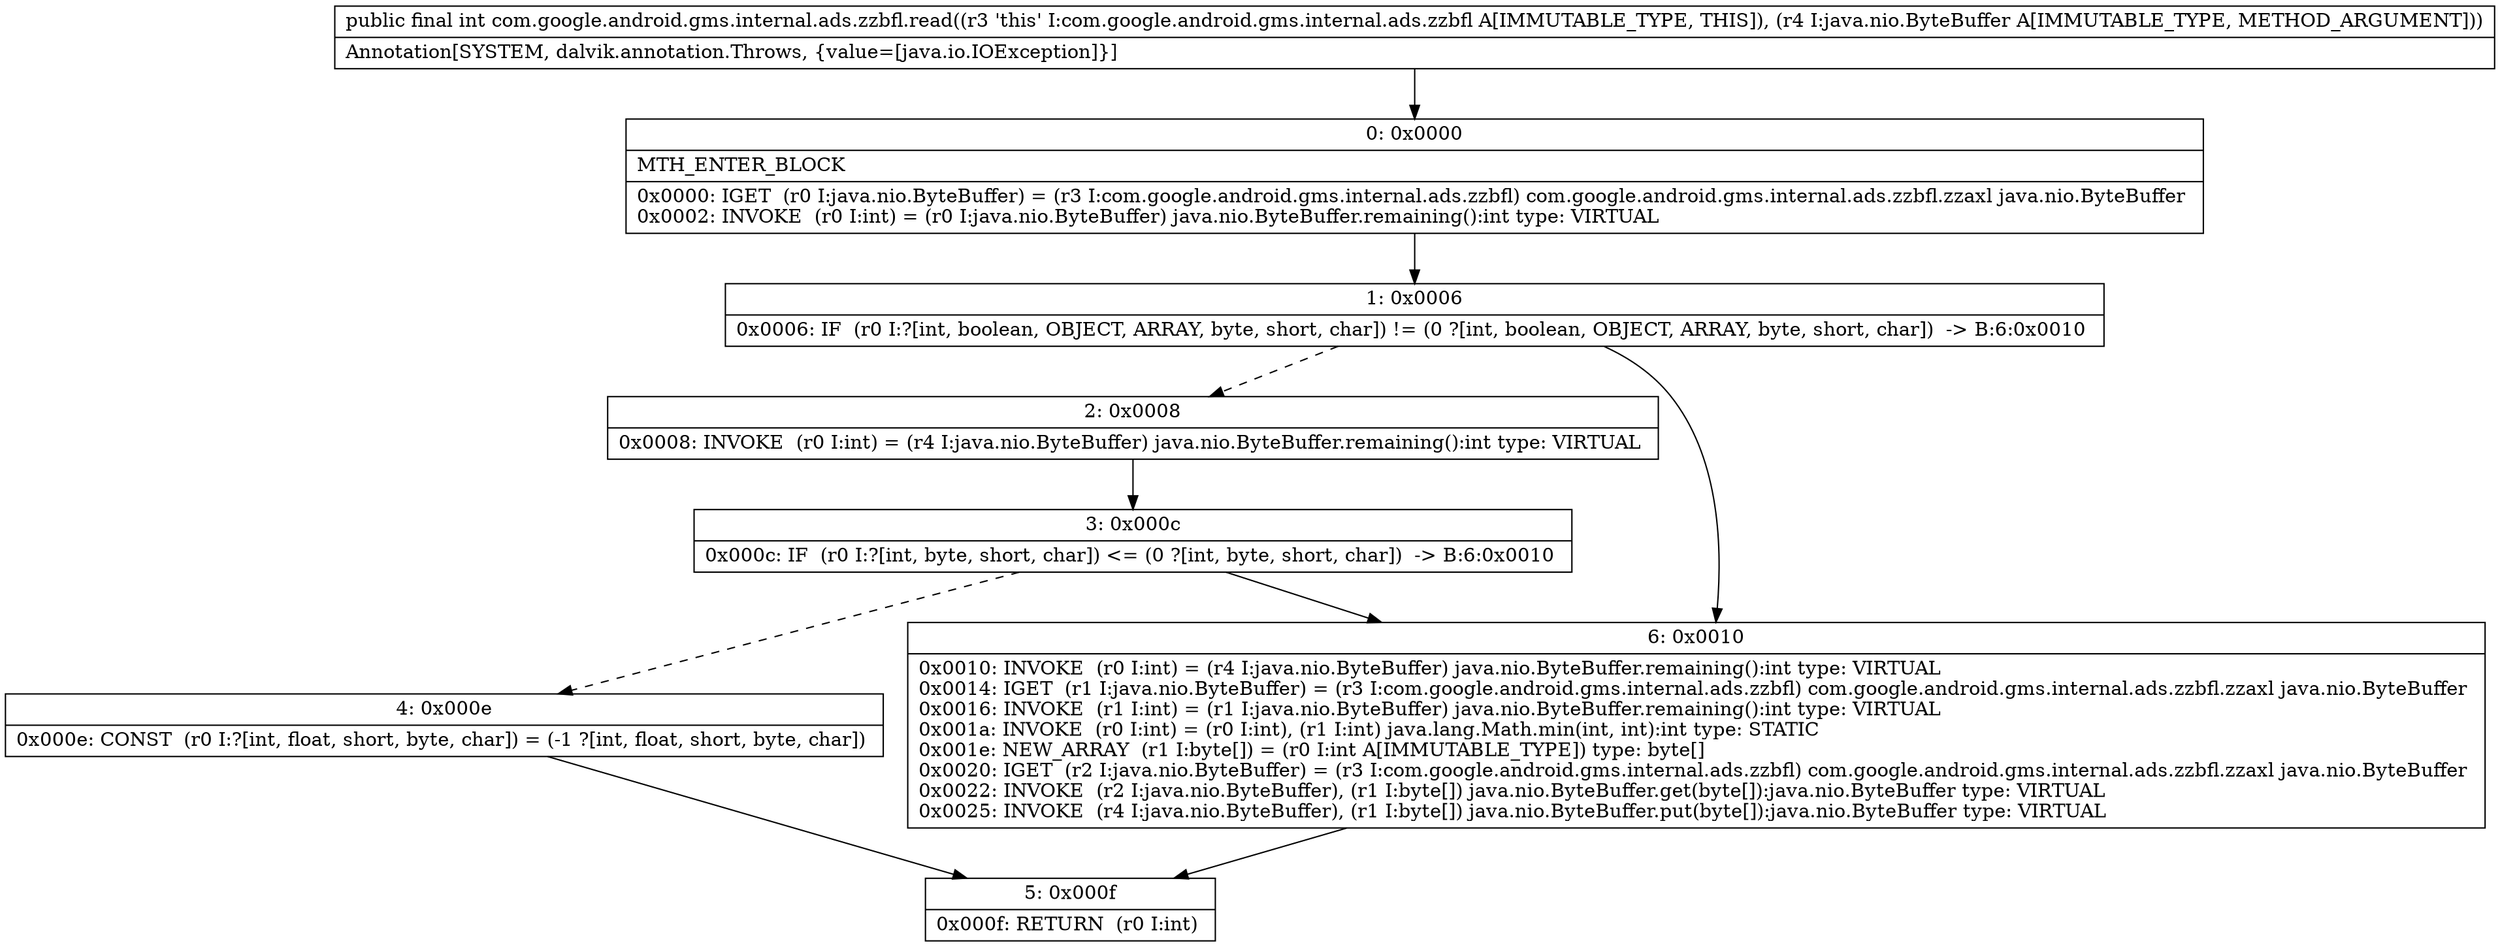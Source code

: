 digraph "CFG forcom.google.android.gms.internal.ads.zzbfl.read(Ljava\/nio\/ByteBuffer;)I" {
Node_0 [shape=record,label="{0\:\ 0x0000|MTH_ENTER_BLOCK\l|0x0000: IGET  (r0 I:java.nio.ByteBuffer) = (r3 I:com.google.android.gms.internal.ads.zzbfl) com.google.android.gms.internal.ads.zzbfl.zzaxl java.nio.ByteBuffer \l0x0002: INVOKE  (r0 I:int) = (r0 I:java.nio.ByteBuffer) java.nio.ByteBuffer.remaining():int type: VIRTUAL \l}"];
Node_1 [shape=record,label="{1\:\ 0x0006|0x0006: IF  (r0 I:?[int, boolean, OBJECT, ARRAY, byte, short, char]) != (0 ?[int, boolean, OBJECT, ARRAY, byte, short, char])  \-\> B:6:0x0010 \l}"];
Node_2 [shape=record,label="{2\:\ 0x0008|0x0008: INVOKE  (r0 I:int) = (r4 I:java.nio.ByteBuffer) java.nio.ByteBuffer.remaining():int type: VIRTUAL \l}"];
Node_3 [shape=record,label="{3\:\ 0x000c|0x000c: IF  (r0 I:?[int, byte, short, char]) \<= (0 ?[int, byte, short, char])  \-\> B:6:0x0010 \l}"];
Node_4 [shape=record,label="{4\:\ 0x000e|0x000e: CONST  (r0 I:?[int, float, short, byte, char]) = (\-1 ?[int, float, short, byte, char]) \l}"];
Node_5 [shape=record,label="{5\:\ 0x000f|0x000f: RETURN  (r0 I:int) \l}"];
Node_6 [shape=record,label="{6\:\ 0x0010|0x0010: INVOKE  (r0 I:int) = (r4 I:java.nio.ByteBuffer) java.nio.ByteBuffer.remaining():int type: VIRTUAL \l0x0014: IGET  (r1 I:java.nio.ByteBuffer) = (r3 I:com.google.android.gms.internal.ads.zzbfl) com.google.android.gms.internal.ads.zzbfl.zzaxl java.nio.ByteBuffer \l0x0016: INVOKE  (r1 I:int) = (r1 I:java.nio.ByteBuffer) java.nio.ByteBuffer.remaining():int type: VIRTUAL \l0x001a: INVOKE  (r0 I:int) = (r0 I:int), (r1 I:int) java.lang.Math.min(int, int):int type: STATIC \l0x001e: NEW_ARRAY  (r1 I:byte[]) = (r0 I:int A[IMMUTABLE_TYPE]) type: byte[] \l0x0020: IGET  (r2 I:java.nio.ByteBuffer) = (r3 I:com.google.android.gms.internal.ads.zzbfl) com.google.android.gms.internal.ads.zzbfl.zzaxl java.nio.ByteBuffer \l0x0022: INVOKE  (r2 I:java.nio.ByteBuffer), (r1 I:byte[]) java.nio.ByteBuffer.get(byte[]):java.nio.ByteBuffer type: VIRTUAL \l0x0025: INVOKE  (r4 I:java.nio.ByteBuffer), (r1 I:byte[]) java.nio.ByteBuffer.put(byte[]):java.nio.ByteBuffer type: VIRTUAL \l}"];
MethodNode[shape=record,label="{public final int com.google.android.gms.internal.ads.zzbfl.read((r3 'this' I:com.google.android.gms.internal.ads.zzbfl A[IMMUTABLE_TYPE, THIS]), (r4 I:java.nio.ByteBuffer A[IMMUTABLE_TYPE, METHOD_ARGUMENT]))  | Annotation[SYSTEM, dalvik.annotation.Throws, \{value=[java.io.IOException]\}]\l}"];
MethodNode -> Node_0;
Node_0 -> Node_1;
Node_1 -> Node_2[style=dashed];
Node_1 -> Node_6;
Node_2 -> Node_3;
Node_3 -> Node_4[style=dashed];
Node_3 -> Node_6;
Node_4 -> Node_5;
Node_6 -> Node_5;
}

